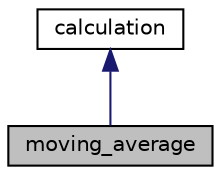 digraph "moving_average"
{
 // LATEX_PDF_SIZE
  edge [fontname="Helvetica",fontsize="10",labelfontname="Helvetica",labelfontsize="10"];
  node [fontname="Helvetica",fontsize="10",shape=record];
  Node1 [label="moving_average",height=0.2,width=0.4,color="black", fillcolor="grey75", style="filled", fontcolor="black",tooltip="The moving_average class calculates the moving average of data."];
  Node2 -> Node1 [dir="back",color="midnightblue",fontsize="10",style="solid",fontname="Helvetica"];
  Node2 [label="calculation",height=0.2,width=0.4,color="black", fillcolor="white", style="filled",URL="$classcalculation.html",tooltip="The calculation class represents a generic calculation."];
}
